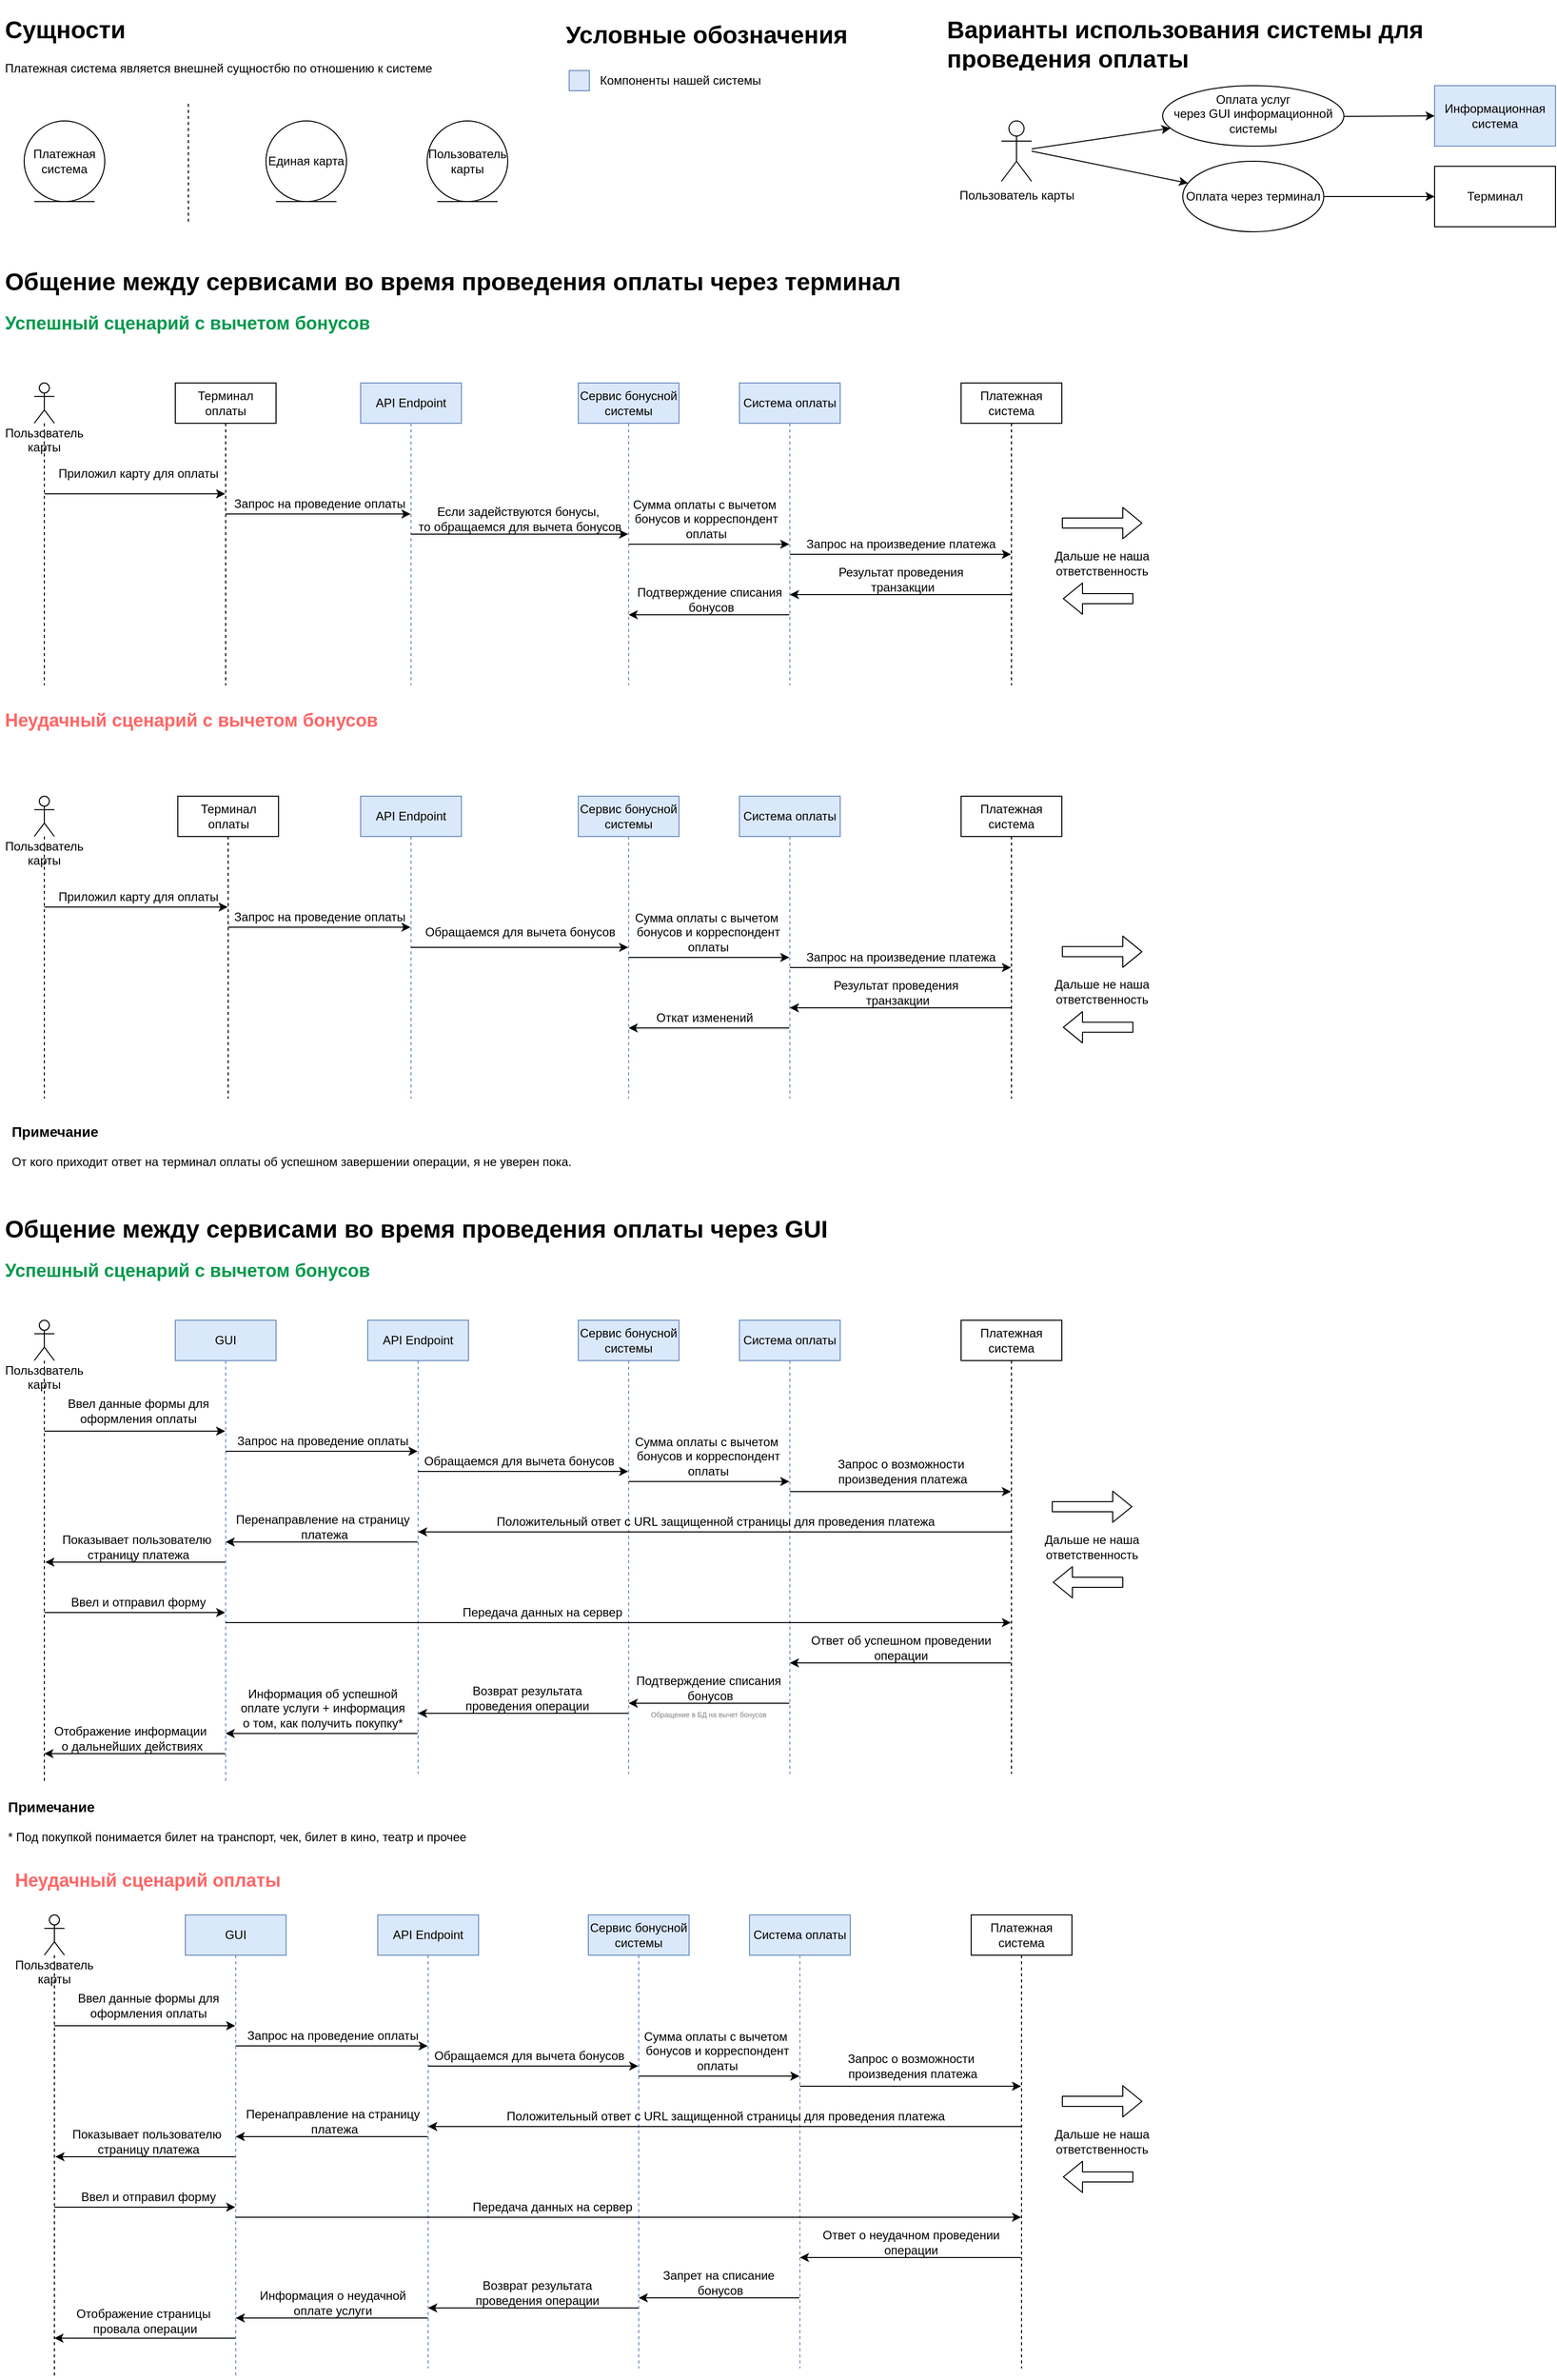 <mxfile version="14.6.13" type="github">
  <diagram name="Page-1" id="b5b7bab2-c9e2-2cf4-8b2a-24fd1a2a6d21">
    <mxGraphModel dx="1718" dy="962" grid="1" gridSize="10" guides="1" tooltips="1" connect="1" arrows="1" fold="1" page="1" pageScale="1" pageWidth="827" pageHeight="1169" background="#ffffff" math="0" shadow="0">
      <root>
        <mxCell id="0" />
        <mxCell id="1" parent="0" />
        <mxCell id="iYccVyNMG8m_rvMF1CmS-1" value="Единая карта" style="ellipse;shape=umlEntity;whiteSpace=wrap;html=1;" parent="1" vertex="1">
          <mxGeometry x="279" y="120" width="80" height="80" as="geometry" />
        </mxCell>
        <mxCell id="iYccVyNMG8m_rvMF1CmS-2" value="Платежная система" style="ellipse;shape=umlEntity;whiteSpace=wrap;html=1;" parent="1" vertex="1">
          <mxGeometry x="39" y="120" width="80" height="80" as="geometry" />
        </mxCell>
        <mxCell id="iYccVyNMG8m_rvMF1CmS-4" value="" style="endArrow=none;dashed=1;html=1;" parent="1" edge="1">
          <mxGeometry width="50" height="50" relative="1" as="geometry">
            <mxPoint x="202" y="220" as="sourcePoint" />
            <mxPoint x="202" y="100" as="targetPoint" />
          </mxGeometry>
        </mxCell>
        <mxCell id="iYccVyNMG8m_rvMF1CmS-5" value="Пользователь карты" style="ellipse;shape=umlEntity;whiteSpace=wrap;html=1;" parent="1" vertex="1">
          <mxGeometry x="439" y="120" width="80" height="80" as="geometry" />
        </mxCell>
        <mxCell id="iYccVyNMG8m_rvMF1CmS-6" value="Пользователь карты" style="shape=umlLifeline;participant=umlActor;perimeter=lifelinePerimeter;whiteSpace=wrap;html=1;container=1;collapsible=0;recursiveResize=0;verticalAlign=top;spacingTop=36;outlineConnect=0;" parent="1" vertex="1">
          <mxGeometry x="49" y="380" width="20" height="300" as="geometry" />
        </mxCell>
        <mxCell id="iYccVyNMG8m_rvMF1CmS-8" value="Терминал оплаты" style="shape=umlLifeline;perimeter=lifelinePerimeter;whiteSpace=wrap;html=1;container=1;collapsible=0;recursiveResize=0;outlineConnect=0;" parent="1" vertex="1">
          <mxGeometry x="189" y="380" width="100" height="300" as="geometry" />
        </mxCell>
        <mxCell id="iYccVyNMG8m_rvMF1CmS-9" value="Система оплаты" style="shape=umlLifeline;perimeter=lifelinePerimeter;whiteSpace=wrap;html=1;container=1;collapsible=0;recursiveResize=0;outlineConnect=0;fillColor=#dae8fc;strokeColor=#6c8ebf;" parent="1" vertex="1">
          <mxGeometry x="749" y="380" width="100" height="300" as="geometry" />
        </mxCell>
        <mxCell id="iYccVyNMG8m_rvMF1CmS-10" value="" style="endArrow=classic;html=1;" parent="1" source="iYccVyNMG8m_rvMF1CmS-6" target="iYccVyNMG8m_rvMF1CmS-8" edge="1">
          <mxGeometry width="50" height="50" relative="1" as="geometry">
            <mxPoint x="759" y="600" as="sourcePoint" />
            <mxPoint x="199" y="550" as="targetPoint" />
            <Array as="points">
              <mxPoint x="149" y="490" />
            </Array>
          </mxGeometry>
        </mxCell>
        <mxCell id="iYccVyNMG8m_rvMF1CmS-11" value="Приложил карту для оплаты" style="text;html=1;align=center;verticalAlign=middle;resizable=0;points=[];autosize=1;strokeColor=none;" parent="1" vertex="1">
          <mxGeometry x="66.5" y="460" width="170" height="20" as="geometry" />
        </mxCell>
        <mxCell id="iYccVyNMG8m_rvMF1CmS-12" value="" style="endArrow=classic;html=1;" parent="1" source="iYccVyNMG8m_rvMF1CmS-8" target="0FdupeE7xN0s7BzkX030-4" edge="1">
          <mxGeometry width="50" height="50" relative="1" as="geometry">
            <mxPoint x="759" y="600" as="sourcePoint" />
            <mxPoint x="449" y="510" as="targetPoint" />
            <Array as="points">
              <mxPoint x="349" y="510" />
            </Array>
          </mxGeometry>
        </mxCell>
        <mxCell id="iYccVyNMG8m_rvMF1CmS-13" value="Запрос на проведение оплаты" style="text;html=1;align=center;verticalAlign=middle;resizable=0;points=[];autosize=1;strokeColor=none;" parent="1" vertex="1">
          <mxGeometry x="236.5" y="490" width="190" height="20" as="geometry" />
        </mxCell>
        <mxCell id="iYccVyNMG8m_rvMF1CmS-14" value="&lt;h1&gt;Сущности&lt;/h1&gt;&lt;p&gt;Платежная система является внешней сущностбю по отношению к системе&lt;/p&gt;" style="text;html=1;strokeColor=none;fillColor=none;spacing=5;spacingTop=-20;whiteSpace=wrap;overflow=hidden;rounded=0;" parent="1" vertex="1">
          <mxGeometry x="15" y="10" width="535" height="80" as="geometry" />
        </mxCell>
        <mxCell id="iYccVyNMG8m_rvMF1CmS-15" value="&lt;h1&gt;&lt;/h1&gt;&lt;h1&gt;Общение между сервисами во время проведения оплаты через терминал&lt;/h1&gt;&lt;h2&gt;&lt;font color=&quot;#00994d&quot;&gt;Успешный сценарий с вычетом бонусов&lt;/font&gt;&lt;/h2&gt;" style="text;html=1;strokeColor=none;fillColor=none;spacing=5;spacingTop=-20;whiteSpace=wrap;overflow=hidden;rounded=0;" parent="1" vertex="1">
          <mxGeometry x="15" y="260" width="905" height="90" as="geometry" />
        </mxCell>
        <mxCell id="iYccVyNMG8m_rvMF1CmS-27" value="" style="edgeStyle=orthogonalEdgeStyle;rounded=0;orthogonalLoop=1;jettySize=auto;html=1;" parent="1" source="iYccVyNMG8m_rvMF1CmS-9" target="iYccVyNMG8m_rvMF1CmS-26" edge="1">
          <mxGeometry relative="1" as="geometry">
            <mxPoint x="459" y="530" as="sourcePoint" />
            <Array as="points">
              <mxPoint x="889" y="550" />
              <mxPoint x="889" y="550" />
            </Array>
          </mxGeometry>
        </mxCell>
        <mxCell id="iYccVyNMG8m_rvMF1CmS-16" value="Сервис бонусной системы" style="shape=umlLifeline;perimeter=lifelinePerimeter;whiteSpace=wrap;html=1;container=1;collapsible=0;recursiveResize=0;outlineConnect=0;fillColor=#dae8fc;strokeColor=#6c8ebf;" parent="1" vertex="1">
          <mxGeometry x="589" y="380" width="100" height="300" as="geometry" />
        </mxCell>
        <mxCell id="iYccVyNMG8m_rvMF1CmS-18" value="Запрос на произведение платежа" style="text;html=1;align=center;verticalAlign=middle;resizable=0;points=[];autosize=1;strokeColor=none;" parent="1" vertex="1">
          <mxGeometry x="809" y="530" width="200" height="20" as="geometry" />
        </mxCell>
        <mxCell id="iYccVyNMG8m_rvMF1CmS-20" value="Результат проведения&lt;br&gt;&amp;nbsp;транзакции" style="text;html=1;align=center;verticalAlign=middle;resizable=0;points=[];autosize=1;strokeColor=none;" parent="1" vertex="1">
          <mxGeometry x="839" y="560" width="140" height="30" as="geometry" />
        </mxCell>
        <mxCell id="iYccVyNMG8m_rvMF1CmS-26" value="Платежная система" style="shape=umlLifeline;perimeter=lifelinePerimeter;whiteSpace=wrap;html=1;container=1;collapsible=0;recursiveResize=0;outlineConnect=0;" parent="1" vertex="1">
          <mxGeometry x="969" y="380" width="100" height="300" as="geometry" />
        </mxCell>
        <mxCell id="iYccVyNMG8m_rvMF1CmS-30" value="" style="endArrow=classic;html=1;" parent="1" source="iYccVyNMG8m_rvMF1CmS-26" target="iYccVyNMG8m_rvMF1CmS-9" edge="1">
          <mxGeometry width="50" height="50" relative="1" as="geometry">
            <mxPoint x="759" y="580" as="sourcePoint" />
            <mxPoint x="439" y="600" as="targetPoint" />
            <Array as="points">
              <mxPoint x="809" y="590" />
            </Array>
          </mxGeometry>
        </mxCell>
        <mxCell id="0FdupeE7xN0s7BzkX030-4" value="API Endpoint" style="shape=umlLifeline;perimeter=lifelinePerimeter;whiteSpace=wrap;html=1;container=1;collapsible=0;recursiveResize=0;outlineConnect=0;fillColor=#dae8fc;strokeColor=#6c8ebf;" vertex="1" parent="1">
          <mxGeometry x="373" y="380" width="100" height="300" as="geometry" />
        </mxCell>
        <mxCell id="0FdupeE7xN0s7BzkX030-6" value="" style="endArrow=classic;html=1;" edge="1" parent="1" source="0FdupeE7xN0s7BzkX030-4" target="iYccVyNMG8m_rvMF1CmS-16">
          <mxGeometry width="50" height="50" relative="1" as="geometry">
            <mxPoint x="509" y="570" as="sourcePoint" />
            <mxPoint x="539" y="520" as="targetPoint" />
            <Array as="points">
              <mxPoint x="469" y="530" />
            </Array>
          </mxGeometry>
        </mxCell>
        <mxCell id="0FdupeE7xN0s7BzkX030-7" value="Если задействуются бонусы,&lt;br&gt;&amp;nbsp;то обращаемся для вычета бонусов" style="text;html=1;align=center;verticalAlign=middle;resizable=0;points=[];autosize=1;strokeColor=none;" vertex="1" parent="1">
          <mxGeometry x="419" y="500" width="220" height="30" as="geometry" />
        </mxCell>
        <mxCell id="0FdupeE7xN0s7BzkX030-8" value="" style="endArrow=classic;html=1;" edge="1" parent="1" source="iYccVyNMG8m_rvMF1CmS-9" target="iYccVyNMG8m_rvMF1CmS-16">
          <mxGeometry width="50" height="50" relative="1" as="geometry">
            <mxPoint x="878.57" y="595" as="sourcePoint" />
            <mxPoint x="658.999" y="595" as="targetPoint" />
            <Array as="points">
              <mxPoint x="719" y="610" />
            </Array>
          </mxGeometry>
        </mxCell>
        <mxCell id="0FdupeE7xN0s7BzkX030-9" value="Подтверждение списания&lt;br&gt;&amp;nbsp;бонусов" style="text;html=1;align=center;verticalAlign=middle;resizable=0;points=[];autosize=1;strokeColor=none;" vertex="1" parent="1">
          <mxGeometry x="639" y="580" width="160" height="30" as="geometry" />
        </mxCell>
        <mxCell id="0FdupeE7xN0s7BzkX030-12" value="" style="endArrow=classic;html=1;" edge="1" parent="1" source="iYccVyNMG8m_rvMF1CmS-16" target="iYccVyNMG8m_rvMF1CmS-9">
          <mxGeometry width="50" height="50" relative="1" as="geometry">
            <mxPoint x="509" y="600" as="sourcePoint" />
            <mxPoint x="559" y="550" as="targetPoint" />
            <Array as="points">
              <mxPoint x="699" y="540" />
            </Array>
          </mxGeometry>
        </mxCell>
        <mxCell id="0FdupeE7xN0s7BzkX030-16" value="Пользователь карты" style="shape=umlLifeline;participant=umlActor;perimeter=lifelinePerimeter;whiteSpace=wrap;html=1;container=1;collapsible=0;recursiveResize=0;verticalAlign=top;spacingTop=36;outlineConnect=0;" vertex="1" parent="1">
          <mxGeometry x="49" y="790" width="20" height="300" as="geometry" />
        </mxCell>
        <mxCell id="0FdupeE7xN0s7BzkX030-17" value="Терминал оплаты" style="shape=umlLifeline;perimeter=lifelinePerimeter;whiteSpace=wrap;html=1;container=1;collapsible=0;recursiveResize=0;outlineConnect=0;" vertex="1" parent="1">
          <mxGeometry x="191.5" y="790" width="100" height="300" as="geometry" />
        </mxCell>
        <mxCell id="0FdupeE7xN0s7BzkX030-18" value="Система оплаты" style="shape=umlLifeline;perimeter=lifelinePerimeter;whiteSpace=wrap;html=1;container=1;collapsible=0;recursiveResize=0;outlineConnect=0;fillColor=#dae8fc;strokeColor=#6c8ebf;" vertex="1" parent="1">
          <mxGeometry x="749" y="790" width="100" height="300" as="geometry" />
        </mxCell>
        <mxCell id="0FdupeE7xN0s7BzkX030-19" value="" style="endArrow=classic;html=1;" edge="1" parent="1" source="0FdupeE7xN0s7BzkX030-16" target="0FdupeE7xN0s7BzkX030-17">
          <mxGeometry width="50" height="50" relative="1" as="geometry">
            <mxPoint x="759" y="1010" as="sourcePoint" />
            <mxPoint x="199" y="960" as="targetPoint" />
            <Array as="points">
              <mxPoint x="149" y="900" />
            </Array>
          </mxGeometry>
        </mxCell>
        <mxCell id="0FdupeE7xN0s7BzkX030-20" value="Приложил карту для оплаты" style="text;html=1;align=center;verticalAlign=middle;resizable=0;points=[];autosize=1;strokeColor=none;" vertex="1" parent="1">
          <mxGeometry x="66.5" y="880" width="170" height="20" as="geometry" />
        </mxCell>
        <mxCell id="0FdupeE7xN0s7BzkX030-21" value="" style="endArrow=classic;html=1;" edge="1" parent="1" source="0FdupeE7xN0s7BzkX030-17" target="0FdupeE7xN0s7BzkX030-30">
          <mxGeometry width="50" height="50" relative="1" as="geometry">
            <mxPoint x="759" y="1010" as="sourcePoint" />
            <mxPoint x="449" y="920" as="targetPoint" />
            <Array as="points">
              <mxPoint x="349" y="920" />
            </Array>
          </mxGeometry>
        </mxCell>
        <mxCell id="0FdupeE7xN0s7BzkX030-22" value="Запрос на проведение оплаты" style="text;html=1;align=center;verticalAlign=middle;resizable=0;points=[];autosize=1;strokeColor=none;" vertex="1" parent="1">
          <mxGeometry x="236.5" y="900" width="190" height="20" as="geometry" />
        </mxCell>
        <mxCell id="0FdupeE7xN0s7BzkX030-23" value="&lt;h2&gt;&lt;font color=&quot;#ff6666&quot;&gt;Неудачный сценарий с вычетом бонусов&lt;/font&gt;&lt;/h2&gt;" style="text;html=1;strokeColor=none;fillColor=none;spacing=5;spacingTop=-20;whiteSpace=wrap;overflow=hidden;rounded=0;" vertex="1" parent="1">
          <mxGeometry x="15" y="700" width="705" height="40" as="geometry" />
        </mxCell>
        <mxCell id="0FdupeE7xN0s7BzkX030-24" value="" style="edgeStyle=orthogonalEdgeStyle;rounded=0;orthogonalLoop=1;jettySize=auto;html=1;" edge="1" parent="1" source="0FdupeE7xN0s7BzkX030-18" target="0FdupeE7xN0s7BzkX030-28">
          <mxGeometry relative="1" as="geometry">
            <mxPoint x="459" y="940" as="sourcePoint" />
            <Array as="points">
              <mxPoint x="889" y="960" />
              <mxPoint x="889" y="960" />
            </Array>
          </mxGeometry>
        </mxCell>
        <mxCell id="0FdupeE7xN0s7BzkX030-25" value="Сервис бонусной системы" style="shape=umlLifeline;perimeter=lifelinePerimeter;whiteSpace=wrap;html=1;container=1;collapsible=0;recursiveResize=0;outlineConnect=0;fillColor=#dae8fc;strokeColor=#6c8ebf;" vertex="1" parent="1">
          <mxGeometry x="589" y="790" width="100" height="300" as="geometry" />
        </mxCell>
        <mxCell id="0FdupeE7xN0s7BzkX030-26" value="Запрос на произведение платежа" style="text;html=1;align=center;verticalAlign=middle;resizable=0;points=[];autosize=1;strokeColor=none;" vertex="1" parent="1">
          <mxGeometry x="809" y="940" width="200" height="20" as="geometry" />
        </mxCell>
        <mxCell id="0FdupeE7xN0s7BzkX030-27" value="Результат проведения&lt;br&gt;&amp;nbsp;транзакции" style="text;html=1;align=center;verticalAlign=middle;resizable=0;points=[];autosize=1;strokeColor=none;" vertex="1" parent="1">
          <mxGeometry x="834" y="970" width="140" height="30" as="geometry" />
        </mxCell>
        <mxCell id="0FdupeE7xN0s7BzkX030-28" value="Платежная система" style="shape=umlLifeline;perimeter=lifelinePerimeter;whiteSpace=wrap;html=1;container=1;collapsible=0;recursiveResize=0;outlineConnect=0;" vertex="1" parent="1">
          <mxGeometry x="969" y="790" width="100" height="300" as="geometry" />
        </mxCell>
        <mxCell id="0FdupeE7xN0s7BzkX030-29" value="" style="endArrow=classic;html=1;" edge="1" parent="1" source="0FdupeE7xN0s7BzkX030-28" target="0FdupeE7xN0s7BzkX030-18">
          <mxGeometry width="50" height="50" relative="1" as="geometry">
            <mxPoint x="759" y="990" as="sourcePoint" />
            <mxPoint x="439" y="1010" as="targetPoint" />
            <Array as="points">
              <mxPoint x="809" y="1000" />
            </Array>
          </mxGeometry>
        </mxCell>
        <mxCell id="0FdupeE7xN0s7BzkX030-30" value="API Endpoint" style="shape=umlLifeline;perimeter=lifelinePerimeter;whiteSpace=wrap;html=1;container=1;collapsible=0;recursiveResize=0;outlineConnect=0;fillColor=#dae8fc;strokeColor=#6c8ebf;" vertex="1" parent="1">
          <mxGeometry x="373" y="790" width="100" height="300" as="geometry" />
        </mxCell>
        <mxCell id="0FdupeE7xN0s7BzkX030-31" value="" style="endArrow=classic;html=1;" edge="1" parent="1" source="0FdupeE7xN0s7BzkX030-30" target="0FdupeE7xN0s7BzkX030-25">
          <mxGeometry width="50" height="50" relative="1" as="geometry">
            <mxPoint x="509" y="980" as="sourcePoint" />
            <mxPoint x="539" y="930" as="targetPoint" />
            <Array as="points">
              <mxPoint x="469" y="940" />
            </Array>
          </mxGeometry>
        </mxCell>
        <mxCell id="0FdupeE7xN0s7BzkX030-32" value="Обращаемся для вычета бонусов" style="text;html=1;align=center;verticalAlign=middle;resizable=0;points=[];autosize=1;strokeColor=none;" vertex="1" parent="1">
          <mxGeometry x="431" y="915" width="200" height="20" as="geometry" />
        </mxCell>
        <mxCell id="0FdupeE7xN0s7BzkX030-33" value="" style="endArrow=classic;html=1;" edge="1" parent="1" source="0FdupeE7xN0s7BzkX030-18" target="0FdupeE7xN0s7BzkX030-25">
          <mxGeometry width="50" height="50" relative="1" as="geometry">
            <mxPoint x="878.57" y="1005" as="sourcePoint" />
            <mxPoint x="658.999" y="1005" as="targetPoint" />
            <Array as="points">
              <mxPoint x="719" y="1020" />
            </Array>
          </mxGeometry>
        </mxCell>
        <mxCell id="0FdupeE7xN0s7BzkX030-34" value="Откат изменений" style="text;html=1;align=center;verticalAlign=middle;resizable=0;points=[];autosize=1;strokeColor=none;" vertex="1" parent="1">
          <mxGeometry x="659" y="1000" width="110" height="20" as="geometry" />
        </mxCell>
        <mxCell id="0FdupeE7xN0s7BzkX030-35" value="&lt;h3 style=&quot;text-align: left&quot;&gt;Примечание&lt;/h3&gt;&lt;div style=&quot;text-align: left&quot;&gt;&lt;span style=&quot;text-align: center&quot;&gt;От кого приходит ответ на терминал оплаты об успешном завершении операции, я не уверен пока.&lt;/span&gt;&lt;br&gt;&lt;/div&gt;" style="text;html=1;align=center;verticalAlign=middle;resizable=0;points=[];autosize=1;strokeColor=none;" vertex="1" parent="1">
          <mxGeometry x="19" y="1100" width="570" height="60" as="geometry" />
        </mxCell>
        <mxCell id="0FdupeE7xN0s7BzkX030-36" value="" style="endArrow=classic;html=1;" edge="1" parent="1" source="0FdupeE7xN0s7BzkX030-25" target="0FdupeE7xN0s7BzkX030-18">
          <mxGeometry width="50" height="50" relative="1" as="geometry">
            <mxPoint x="509" y="1010" as="sourcePoint" />
            <mxPoint x="559" y="960" as="targetPoint" />
            <Array as="points">
              <mxPoint x="699" y="950" />
            </Array>
          </mxGeometry>
        </mxCell>
        <mxCell id="0FdupeE7xN0s7BzkX030-40" value="&lt;h1&gt;Условные обозначения&lt;/h1&gt;" style="text;html=1;align=center;verticalAlign=middle;resizable=0;points=[];autosize=1;strokeColor=none;" vertex="1" parent="1">
          <mxGeometry x="566" y="10" width="300" height="50" as="geometry" />
        </mxCell>
        <mxCell id="0FdupeE7xN0s7BzkX030-41" value="" style="whiteSpace=wrap;html=1;fillColor=#dae8fc;strokeColor=#6c8ebf;" vertex="1" parent="1">
          <mxGeometry x="580" y="70" width="20" height="20" as="geometry" />
        </mxCell>
        <mxCell id="0FdupeE7xN0s7BzkX030-42" value="Компоненты нашей системы" style="text;html=1;align=center;verticalAlign=middle;resizable=0;points=[];autosize=1;strokeColor=none;" vertex="1" parent="1">
          <mxGeometry x="600" y="70" width="180" height="20" as="geometry" />
        </mxCell>
        <mxCell id="0FdupeE7xN0s7BzkX030-53" value="" style="rounded=0;orthogonalLoop=1;jettySize=auto;html=1;" edge="1" parent="1" source="0FdupeE7xN0s7BzkX030-43" target="0FdupeE7xN0s7BzkX030-52">
          <mxGeometry relative="1" as="geometry" />
        </mxCell>
        <mxCell id="0FdupeE7xN0s7BzkX030-55" style="rounded=0;orthogonalLoop=1;jettySize=auto;html=1;" edge="1" parent="1" target="0FdupeE7xN0s7BzkX030-56">
          <mxGeometry relative="1" as="geometry">
            <mxPoint x="1159" y="250" as="targetPoint" />
            <mxPoint x="1039" y="150" as="sourcePoint" />
          </mxGeometry>
        </mxCell>
        <mxCell id="0FdupeE7xN0s7BzkX030-43" value="Пользователь карты" style="shape=umlActor;verticalLabelPosition=bottom;verticalAlign=top;html=1;" vertex="1" parent="1">
          <mxGeometry x="1009" y="120" width="30" height="60" as="geometry" />
        </mxCell>
        <mxCell id="0FdupeE7xN0s7BzkX030-47" value="Информационная система" style="rounded=0;whiteSpace=wrap;html=1;fillColor=#dae8fc;strokeColor=#6c8ebf;" vertex="1" parent="1">
          <mxGeometry x="1439" y="85" width="120" height="60" as="geometry" />
        </mxCell>
        <mxCell id="0FdupeE7xN0s7BzkX030-54" value="" style="rounded=0;orthogonalLoop=1;jettySize=auto;html=1;" edge="1" parent="1" source="0FdupeE7xN0s7BzkX030-52" target="0FdupeE7xN0s7BzkX030-47">
          <mxGeometry relative="1" as="geometry" />
        </mxCell>
        <mxCell id="0FdupeE7xN0s7BzkX030-52" value="Оплата услуг&lt;br&gt;через GUI информационной системы" style="ellipse;whiteSpace=wrap;html=1;verticalAlign=top;" vertex="1" parent="1">
          <mxGeometry x="1169" y="85" width="180" height="60" as="geometry" />
        </mxCell>
        <mxCell id="0FdupeE7xN0s7BzkX030-58" style="edgeStyle=none;rounded=0;orthogonalLoop=1;jettySize=auto;html=1;exitX=1;exitY=0.5;exitDx=0;exitDy=0;entryX=0;entryY=0.5;entryDx=0;entryDy=0;" edge="1" parent="1" source="0FdupeE7xN0s7BzkX030-56" target="0FdupeE7xN0s7BzkX030-57">
          <mxGeometry relative="1" as="geometry" />
        </mxCell>
        <mxCell id="0FdupeE7xN0s7BzkX030-56" value="Оплата через терминал" style="ellipse;whiteSpace=wrap;html=1;" vertex="1" parent="1">
          <mxGeometry x="1189" y="160" width="140" height="70" as="geometry" />
        </mxCell>
        <mxCell id="0FdupeE7xN0s7BzkX030-57" value="Терминал" style="whiteSpace=wrap;html=1;" vertex="1" parent="1">
          <mxGeometry x="1439" y="165" width="120" height="60" as="geometry" />
        </mxCell>
        <mxCell id="0FdupeE7xN0s7BzkX030-59" value="&lt;h1&gt;&lt;span&gt;Варианты использования системы для проведения оплаты&lt;/span&gt;&lt;br&gt;&lt;/h1&gt;" style="text;html=1;strokeColor=none;fillColor=none;spacing=5;spacingTop=-20;whiteSpace=wrap;overflow=hidden;rounded=0;" vertex="1" parent="1">
          <mxGeometry x="950" y="10" width="599" height="60" as="geometry" />
        </mxCell>
        <mxCell id="0FdupeE7xN0s7BzkX030-60" value="&lt;h1&gt;&lt;/h1&gt;&lt;h1&gt;Общение между сервисами во время проведения оплаты через GUI&lt;/h1&gt;&lt;h2&gt;&lt;font color=&quot;#00994d&quot;&gt;Успешный сценарий с вычетом бонусов&lt;/font&gt;&lt;/h2&gt;" style="text;html=1;strokeColor=none;fillColor=none;spacing=5;spacingTop=-20;whiteSpace=wrap;overflow=hidden;rounded=0;" vertex="1" parent="1">
          <mxGeometry x="15" y="1200" width="905" height="90" as="geometry" />
        </mxCell>
        <mxCell id="0FdupeE7xN0s7BzkX030-61" value="Пользователь карты" style="shape=umlLifeline;participant=umlActor;perimeter=lifelinePerimeter;whiteSpace=wrap;html=1;container=1;collapsible=0;recursiveResize=0;verticalAlign=top;spacingTop=36;outlineConnect=0;" vertex="1" parent="1">
          <mxGeometry x="49" y="1310" width="20" height="460" as="geometry" />
        </mxCell>
        <mxCell id="0FdupeE7xN0s7BzkX030-62" value="GUI" style="shape=umlLifeline;perimeter=lifelinePerimeter;whiteSpace=wrap;html=1;container=1;collapsible=0;recursiveResize=0;outlineConnect=0;fillColor=#dae8fc;strokeColor=#6c8ebf;" vertex="1" parent="1">
          <mxGeometry x="189" y="1310" width="100" height="460" as="geometry" />
        </mxCell>
        <mxCell id="0FdupeE7xN0s7BzkX030-63" value="Система оплаты" style="shape=umlLifeline;perimeter=lifelinePerimeter;whiteSpace=wrap;html=1;container=1;collapsible=0;recursiveResize=0;outlineConnect=0;fillColor=#dae8fc;strokeColor=#6c8ebf;" vertex="1" parent="1">
          <mxGeometry x="749" y="1310" width="100" height="450" as="geometry" />
        </mxCell>
        <mxCell id="0FdupeE7xN0s7BzkX030-64" value="" style="endArrow=classic;html=1;" edge="1" parent="1" source="0FdupeE7xN0s7BzkX030-61" target="0FdupeE7xN0s7BzkX030-62">
          <mxGeometry width="50" height="50" relative="1" as="geometry">
            <mxPoint x="759" y="1530" as="sourcePoint" />
            <mxPoint x="199" y="1480" as="targetPoint" />
            <Array as="points">
              <mxPoint x="149" y="1420" />
            </Array>
          </mxGeometry>
        </mxCell>
        <mxCell id="0FdupeE7xN0s7BzkX030-65" value="Ввел данные формы для &lt;br&gt;оформления оплаты" style="text;html=1;align=center;verticalAlign=middle;resizable=0;points=[];autosize=1;strokeColor=none;" vertex="1" parent="1">
          <mxGeometry x="71.5" y="1385" width="160" height="30" as="geometry" />
        </mxCell>
        <mxCell id="0FdupeE7xN0s7BzkX030-66" value="" style="endArrow=classic;html=1;" edge="1" parent="1" source="0FdupeE7xN0s7BzkX030-62" target="0FdupeE7xN0s7BzkX030-74">
          <mxGeometry width="50" height="50" relative="1" as="geometry">
            <mxPoint x="759" y="1530" as="sourcePoint" />
            <mxPoint x="449" y="1440" as="targetPoint" />
            <Array as="points">
              <mxPoint x="349" y="1440" />
            </Array>
          </mxGeometry>
        </mxCell>
        <mxCell id="0FdupeE7xN0s7BzkX030-67" value="Запрос на проведение оплаты" style="text;html=1;align=center;verticalAlign=middle;resizable=0;points=[];autosize=1;strokeColor=none;" vertex="1" parent="1">
          <mxGeometry x="240" y="1420" width="190" height="20" as="geometry" />
        </mxCell>
        <mxCell id="0FdupeE7xN0s7BzkX030-68" value="" style="edgeStyle=orthogonalEdgeStyle;rounded=0;orthogonalLoop=1;jettySize=auto;html=1;" edge="1" parent="1" source="0FdupeE7xN0s7BzkX030-63" target="0FdupeE7xN0s7BzkX030-72">
          <mxGeometry relative="1" as="geometry">
            <mxPoint x="459" y="1460" as="sourcePoint" />
            <Array as="points">
              <mxPoint x="889" y="1480" />
              <mxPoint x="889" y="1480" />
            </Array>
          </mxGeometry>
        </mxCell>
        <mxCell id="0FdupeE7xN0s7BzkX030-69" value="Сервис бонусной системы" style="shape=umlLifeline;perimeter=lifelinePerimeter;whiteSpace=wrap;html=1;container=1;collapsible=0;recursiveResize=0;outlineConnect=0;fillColor=#dae8fc;strokeColor=#6c8ebf;" vertex="1" parent="1">
          <mxGeometry x="589" y="1310" width="100" height="450" as="geometry" />
        </mxCell>
        <mxCell id="0FdupeE7xN0s7BzkX030-70" value="Запрос о возможности&lt;br&gt;&amp;nbsp;произведения платежа" style="text;html=1;align=center;verticalAlign=middle;resizable=0;points=[];autosize=1;strokeColor=none;" vertex="1" parent="1">
          <mxGeometry x="834" y="1445" width="150" height="30" as="geometry" />
        </mxCell>
        <mxCell id="0FdupeE7xN0s7BzkX030-71" value="Положительный ответ с URL защищенной страницы для проведения платежа" style="text;html=1;align=center;verticalAlign=middle;resizable=0;points=[];autosize=1;strokeColor=none;" vertex="1" parent="1">
          <mxGeometry x="500" y="1500" width="450" height="20" as="geometry" />
        </mxCell>
        <mxCell id="0FdupeE7xN0s7BzkX030-72" value="Платежная система" style="shape=umlLifeline;perimeter=lifelinePerimeter;whiteSpace=wrap;html=1;container=1;collapsible=0;recursiveResize=0;outlineConnect=0;" vertex="1" parent="1">
          <mxGeometry x="969" y="1310" width="100" height="450" as="geometry" />
        </mxCell>
        <mxCell id="0FdupeE7xN0s7BzkX030-73" value="" style="endArrow=classic;html=1;" edge="1" parent="1" source="0FdupeE7xN0s7BzkX030-72" target="0FdupeE7xN0s7BzkX030-74">
          <mxGeometry width="50" height="50" relative="1" as="geometry">
            <mxPoint x="759" y="1510" as="sourcePoint" />
            <mxPoint x="439" y="1530" as="targetPoint" />
            <Array as="points">
              <mxPoint x="809" y="1520" />
            </Array>
          </mxGeometry>
        </mxCell>
        <mxCell id="0FdupeE7xN0s7BzkX030-74" value="API Endpoint" style="shape=umlLifeline;perimeter=lifelinePerimeter;whiteSpace=wrap;html=1;container=1;collapsible=0;recursiveResize=0;outlineConnect=0;fillColor=#dae8fc;strokeColor=#6c8ebf;" vertex="1" parent="1">
          <mxGeometry x="380" y="1310" width="100" height="450" as="geometry" />
        </mxCell>
        <mxCell id="0FdupeE7xN0s7BzkX030-75" value="" style="endArrow=classic;html=1;" edge="1" parent="1" source="0FdupeE7xN0s7BzkX030-74" target="0FdupeE7xN0s7BzkX030-69">
          <mxGeometry width="50" height="50" relative="1" as="geometry">
            <mxPoint x="509" y="1500" as="sourcePoint" />
            <mxPoint x="539" y="1450" as="targetPoint" />
            <Array as="points">
              <mxPoint x="469" y="1460" />
            </Array>
          </mxGeometry>
        </mxCell>
        <mxCell id="0FdupeE7xN0s7BzkX030-76" value="Обращаемся для вычета бонусов" style="text;html=1;align=center;verticalAlign=middle;resizable=0;points=[];autosize=1;strokeColor=none;" vertex="1" parent="1">
          <mxGeometry x="430" y="1440" width="200" height="20" as="geometry" />
        </mxCell>
        <mxCell id="0FdupeE7xN0s7BzkX030-79" value="" style="endArrow=classic;html=1;" edge="1" parent="1" source="0FdupeE7xN0s7BzkX030-69" target="0FdupeE7xN0s7BzkX030-63">
          <mxGeometry width="50" height="50" relative="1" as="geometry">
            <mxPoint x="509" y="1530" as="sourcePoint" />
            <mxPoint x="559" y="1480" as="targetPoint" />
            <Array as="points">
              <mxPoint x="699" y="1470" />
            </Array>
          </mxGeometry>
        </mxCell>
        <mxCell id="0FdupeE7xN0s7BzkX030-80" value="Сумма оплаты с вычетом&lt;br&gt;&amp;nbsp;бонусов и корреспондент&lt;br&gt;&amp;nbsp;оплаты" style="text;html=1;align=center;verticalAlign=middle;resizable=0;points=[];autosize=1;strokeColor=none;" vertex="1" parent="1">
          <mxGeometry x="636" y="1420" width="160" height="50" as="geometry" />
        </mxCell>
        <mxCell id="0FdupeE7xN0s7BzkX030-81" value="" style="shape=flexArrow;endArrow=classic;html=1;" edge="1" parent="1">
          <mxGeometry width="50" height="50" relative="1" as="geometry">
            <mxPoint x="1059" y="1495" as="sourcePoint" />
            <mxPoint x="1139" y="1495" as="targetPoint" />
          </mxGeometry>
        </mxCell>
        <mxCell id="0FdupeE7xN0s7BzkX030-82" value="Дальше не наша ответственность" style="text;html=1;strokeColor=none;fillColor=none;align=center;verticalAlign=middle;whiteSpace=wrap;rounded=0;" vertex="1" parent="1">
          <mxGeometry x="1029" y="1525" width="140" height="20" as="geometry" />
        </mxCell>
        <mxCell id="0FdupeE7xN0s7BzkX030-85" value="" style="endArrow=classic;html=1;" edge="1" parent="1" source="0FdupeE7xN0s7BzkX030-74" target="0FdupeE7xN0s7BzkX030-62">
          <mxGeometry width="50" height="50" relative="1" as="geometry">
            <mxPoint x="510" y="1470" as="sourcePoint" />
            <mxPoint x="560" y="1420" as="targetPoint" />
            <Array as="points">
              <mxPoint x="310" y="1530" />
            </Array>
          </mxGeometry>
        </mxCell>
        <mxCell id="0FdupeE7xN0s7BzkX030-86" value="Перенаправление на страницу&lt;br&gt;&amp;nbsp;платежа" style="text;html=1;align=center;verticalAlign=middle;resizable=0;points=[];autosize=1;strokeColor=none;" vertex="1" parent="1">
          <mxGeometry x="240" y="1500" width="190" height="30" as="geometry" />
        </mxCell>
        <mxCell id="0FdupeE7xN0s7BzkX030-87" value="Показывает пользователю&amp;nbsp;&lt;br&gt;страницу платежа" style="text;html=1;align=center;verticalAlign=middle;resizable=0;points=[];autosize=1;strokeColor=none;" vertex="1" parent="1">
          <mxGeometry x="66.5" y="1520" width="170" height="30" as="geometry" />
        </mxCell>
        <mxCell id="0FdupeE7xN0s7BzkX030-88" value="" style="endArrow=classic;html=1;" edge="1" parent="1" source="0FdupeE7xN0s7BzkX030-62">
          <mxGeometry width="50" height="50" relative="1" as="geometry">
            <mxPoint x="620" y="1540" as="sourcePoint" />
            <mxPoint x="60" y="1550" as="targetPoint" />
          </mxGeometry>
        </mxCell>
        <mxCell id="0FdupeE7xN0s7BzkX030-89" value="" style="endArrow=classic;html=1;" edge="1" parent="1" source="0FdupeE7xN0s7BzkX030-61" target="0FdupeE7xN0s7BzkX030-62">
          <mxGeometry width="50" height="50" relative="1" as="geometry">
            <mxPoint x="620" y="1540" as="sourcePoint" />
            <mxPoint x="670" y="1490" as="targetPoint" />
            <Array as="points">
              <mxPoint x="180" y="1600" />
            </Array>
          </mxGeometry>
        </mxCell>
        <mxCell id="0FdupeE7xN0s7BzkX030-90" value="Ввел и отправил форму" style="text;html=1;align=center;verticalAlign=middle;resizable=0;points=[];autosize=1;strokeColor=none;" vertex="1" parent="1">
          <mxGeometry x="76.5" y="1580" width="150" height="20" as="geometry" />
        </mxCell>
        <mxCell id="0FdupeE7xN0s7BzkX030-91" value="Передача данных на сервер" style="text;html=1;align=center;verticalAlign=middle;resizable=0;points=[];autosize=1;strokeColor=none;" vertex="1" parent="1">
          <mxGeometry x="467.5" y="1590" width="170" height="20" as="geometry" />
        </mxCell>
        <mxCell id="0FdupeE7xN0s7BzkX030-92" value="" style="endArrow=classic;html=1;" edge="1" parent="1" source="0FdupeE7xN0s7BzkX030-62" target="0FdupeE7xN0s7BzkX030-72">
          <mxGeometry width="50" height="50" relative="1" as="geometry">
            <mxPoint x="620" y="1540" as="sourcePoint" />
            <mxPoint x="670" y="1490" as="targetPoint" />
            <Array as="points">
              <mxPoint x="380" y="1610" />
            </Array>
          </mxGeometry>
        </mxCell>
        <mxCell id="0FdupeE7xN0s7BzkX030-94" value="" style="endArrow=classic;html=1;" edge="1" parent="1" source="0FdupeE7xN0s7BzkX030-72" target="0FdupeE7xN0s7BzkX030-63">
          <mxGeometry width="50" height="50" relative="1" as="geometry">
            <mxPoint x="620" y="1540" as="sourcePoint" />
            <mxPoint x="670" y="1490" as="targetPoint" />
            <Array as="points">
              <mxPoint x="930" y="1650" />
            </Array>
          </mxGeometry>
        </mxCell>
        <mxCell id="0FdupeE7xN0s7BzkX030-95" value="Ответ об успешном проведении&lt;br&gt;операции" style="text;html=1;align=center;verticalAlign=middle;resizable=0;points=[];autosize=1;strokeColor=none;" vertex="1" parent="1">
          <mxGeometry x="814" y="1620" width="190" height="30" as="geometry" />
        </mxCell>
        <mxCell id="0FdupeE7xN0s7BzkX030-96" value="Подтверждение списания&lt;br&gt;&amp;nbsp;бонусов" style="text;html=1;align=center;verticalAlign=middle;resizable=0;points=[];autosize=1;strokeColor=none;" vertex="1" parent="1">
          <mxGeometry x="637.5" y="1660" width="160" height="30" as="geometry" />
        </mxCell>
        <mxCell id="0FdupeE7xN0s7BzkX030-97" value="" style="endArrow=classic;html=1;" edge="1" parent="1" source="0FdupeE7xN0s7BzkX030-63" target="0FdupeE7xN0s7BzkX030-69">
          <mxGeometry width="50" height="50" relative="1" as="geometry">
            <mxPoint x="620" y="1540" as="sourcePoint" />
            <mxPoint x="670" y="1490" as="targetPoint" />
            <Array as="points">
              <mxPoint x="750" y="1690" />
            </Array>
          </mxGeometry>
        </mxCell>
        <mxCell id="0FdupeE7xN0s7BzkX030-98" value="" style="shape=flexArrow;endArrow=classic;html=1;" edge="1" parent="1">
          <mxGeometry width="50" height="50" relative="1" as="geometry">
            <mxPoint x="1130" y="1570" as="sourcePoint" />
            <mxPoint x="1060" y="1570" as="targetPoint" />
          </mxGeometry>
        </mxCell>
        <mxCell id="0FdupeE7xN0s7BzkX030-101" value="" style="shape=flexArrow;endArrow=classic;html=1;" edge="1" parent="1">
          <mxGeometry width="50" height="50" relative="1" as="geometry">
            <mxPoint x="1069" y="944.31" as="sourcePoint" />
            <mxPoint x="1149" y="944.31" as="targetPoint" />
          </mxGeometry>
        </mxCell>
        <mxCell id="0FdupeE7xN0s7BzkX030-102" value="Дальше не наша ответственность" style="text;html=1;strokeColor=none;fillColor=none;align=center;verticalAlign=middle;whiteSpace=wrap;rounded=0;" vertex="1" parent="1">
          <mxGeometry x="1039" y="974.31" width="140" height="20" as="geometry" />
        </mxCell>
        <mxCell id="0FdupeE7xN0s7BzkX030-103" value="" style="shape=flexArrow;endArrow=classic;html=1;" edge="1" parent="1">
          <mxGeometry width="50" height="50" relative="1" as="geometry">
            <mxPoint x="1140" y="1019.31" as="sourcePoint" />
            <mxPoint x="1070" y="1019.31" as="targetPoint" />
          </mxGeometry>
        </mxCell>
        <mxCell id="0FdupeE7xN0s7BzkX030-104" value="" style="shape=flexArrow;endArrow=classic;html=1;" edge="1" parent="1">
          <mxGeometry width="50" height="50" relative="1" as="geometry">
            <mxPoint x="1069" y="519" as="sourcePoint" />
            <mxPoint x="1149" y="519" as="targetPoint" />
          </mxGeometry>
        </mxCell>
        <mxCell id="0FdupeE7xN0s7BzkX030-105" value="Дальше не наша ответственность" style="text;html=1;strokeColor=none;fillColor=none;align=center;verticalAlign=middle;whiteSpace=wrap;rounded=0;" vertex="1" parent="1">
          <mxGeometry x="1039" y="549" width="140" height="20" as="geometry" />
        </mxCell>
        <mxCell id="0FdupeE7xN0s7BzkX030-106" value="" style="shape=flexArrow;endArrow=classic;html=1;" edge="1" parent="1">
          <mxGeometry width="50" height="50" relative="1" as="geometry">
            <mxPoint x="1140" y="594" as="sourcePoint" />
            <mxPoint x="1070" y="594" as="targetPoint" />
          </mxGeometry>
        </mxCell>
        <mxCell id="0FdupeE7xN0s7BzkX030-107" value="Возврат результата &lt;br&gt;проведения операции" style="text;html=1;align=center;verticalAlign=middle;resizable=0;points=[];autosize=1;strokeColor=none;" vertex="1" parent="1">
          <mxGeometry x="467.5" y="1670" width="140" height="30" as="geometry" />
        </mxCell>
        <mxCell id="0FdupeE7xN0s7BzkX030-108" value="" style="endArrow=classic;html=1;" edge="1" parent="1" source="0FdupeE7xN0s7BzkX030-69" target="0FdupeE7xN0s7BzkX030-74">
          <mxGeometry width="50" height="50" relative="1" as="geometry">
            <mxPoint x="620" y="1450" as="sourcePoint" />
            <mxPoint x="670" y="1400" as="targetPoint" />
            <Array as="points">
              <mxPoint x="560" y="1700" />
            </Array>
          </mxGeometry>
        </mxCell>
        <mxCell id="0FdupeE7xN0s7BzkX030-109" value="Информация об успешной &lt;br&gt;оплате услуги + информация&lt;br&gt;о том, как получить покупку*" style="text;html=1;align=center;verticalAlign=middle;resizable=0;points=[];autosize=1;strokeColor=none;" vertex="1" parent="1">
          <mxGeometry x="245" y="1670" width="180" height="50" as="geometry" />
        </mxCell>
        <mxCell id="0FdupeE7xN0s7BzkX030-110" value="&lt;h3 style=&quot;text-align: left&quot;&gt;Примечание&lt;/h3&gt;&lt;div&gt;* Под покупкой понимается билет на транспорт, чек, билет в кино, театр и прочее&lt;/div&gt;" style="text;html=1;align=center;verticalAlign=middle;resizable=0;points=[];autosize=1;strokeColor=none;" vertex="1" parent="1">
          <mxGeometry x="15" y="1770" width="470" height="60" as="geometry" />
        </mxCell>
        <mxCell id="0FdupeE7xN0s7BzkX030-150" value="&lt;h1&gt;&lt;/h1&gt;&lt;h2&gt;&lt;font color=&quot;#ff6666&quot; style=&quot;font-size: 18px&quot;&gt;Неудачный сценарий оплаты&lt;/font&gt;&lt;/h2&gt;" style="text;html=1;strokeColor=none;fillColor=none;spacing=5;spacingTop=-20;whiteSpace=wrap;overflow=hidden;rounded=0;" vertex="1" parent="1">
          <mxGeometry x="25" y="1850" width="895" height="30" as="geometry" />
        </mxCell>
        <mxCell id="0FdupeE7xN0s7BzkX030-151" value="Пользователь карты" style="shape=umlLifeline;participant=umlActor;perimeter=lifelinePerimeter;whiteSpace=wrap;html=1;container=1;collapsible=0;recursiveResize=0;verticalAlign=top;spacingTop=36;outlineConnect=0;" vertex="1" parent="1">
          <mxGeometry x="59" y="1900" width="20" height="460" as="geometry" />
        </mxCell>
        <mxCell id="0FdupeE7xN0s7BzkX030-152" value="GUI" style="shape=umlLifeline;perimeter=lifelinePerimeter;whiteSpace=wrap;html=1;container=1;collapsible=0;recursiveResize=0;outlineConnect=0;fillColor=#dae8fc;strokeColor=#6c8ebf;" vertex="1" parent="1">
          <mxGeometry x="199" y="1900" width="100" height="460" as="geometry" />
        </mxCell>
        <mxCell id="0FdupeE7xN0s7BzkX030-153" value="Система оплаты" style="shape=umlLifeline;perimeter=lifelinePerimeter;whiteSpace=wrap;html=1;container=1;collapsible=0;recursiveResize=0;outlineConnect=0;fillColor=#dae8fc;strokeColor=#6c8ebf;" vertex="1" parent="1">
          <mxGeometry x="759" y="1900" width="100" height="450" as="geometry" />
        </mxCell>
        <mxCell id="0FdupeE7xN0s7BzkX030-154" value="" style="endArrow=classic;html=1;" edge="1" parent="1" source="0FdupeE7xN0s7BzkX030-151" target="0FdupeE7xN0s7BzkX030-152">
          <mxGeometry width="50" height="50" relative="1" as="geometry">
            <mxPoint x="769" y="2120" as="sourcePoint" />
            <mxPoint x="209" y="2070" as="targetPoint" />
            <Array as="points">
              <mxPoint x="159" y="2010" />
            </Array>
          </mxGeometry>
        </mxCell>
        <mxCell id="0FdupeE7xN0s7BzkX030-155" value="Ввел данные формы для &lt;br&gt;оформления оплаты" style="text;html=1;align=center;verticalAlign=middle;resizable=0;points=[];autosize=1;strokeColor=none;" vertex="1" parent="1">
          <mxGeometry x="81.5" y="1975" width="160" height="30" as="geometry" />
        </mxCell>
        <mxCell id="0FdupeE7xN0s7BzkX030-156" value="" style="endArrow=classic;html=1;" edge="1" parent="1" source="0FdupeE7xN0s7BzkX030-152" target="0FdupeE7xN0s7BzkX030-164">
          <mxGeometry width="50" height="50" relative="1" as="geometry">
            <mxPoint x="769" y="2120" as="sourcePoint" />
            <mxPoint x="459" y="2030" as="targetPoint" />
            <Array as="points">
              <mxPoint x="359" y="2030" />
            </Array>
          </mxGeometry>
        </mxCell>
        <mxCell id="0FdupeE7xN0s7BzkX030-157" value="Запрос на проведение оплаты" style="text;html=1;align=center;verticalAlign=middle;resizable=0;points=[];autosize=1;strokeColor=none;" vertex="1" parent="1">
          <mxGeometry x="250" y="2010" width="190" height="20" as="geometry" />
        </mxCell>
        <mxCell id="0FdupeE7xN0s7BzkX030-158" value="" style="edgeStyle=orthogonalEdgeStyle;rounded=0;orthogonalLoop=1;jettySize=auto;html=1;" edge="1" parent="1" source="0FdupeE7xN0s7BzkX030-153" target="0FdupeE7xN0s7BzkX030-162">
          <mxGeometry relative="1" as="geometry">
            <mxPoint x="469" y="2050" as="sourcePoint" />
            <Array as="points">
              <mxPoint x="899" y="2070" />
              <mxPoint x="899" y="2070" />
            </Array>
          </mxGeometry>
        </mxCell>
        <mxCell id="0FdupeE7xN0s7BzkX030-159" value="Сервис бонусной системы" style="shape=umlLifeline;perimeter=lifelinePerimeter;whiteSpace=wrap;html=1;container=1;collapsible=0;recursiveResize=0;outlineConnect=0;fillColor=#dae8fc;strokeColor=#6c8ebf;" vertex="1" parent="1">
          <mxGeometry x="599" y="1900" width="100" height="450" as="geometry" />
        </mxCell>
        <mxCell id="0FdupeE7xN0s7BzkX030-160" value="Запрос о возможности&lt;br&gt;&amp;nbsp;произведения платежа" style="text;html=1;align=center;verticalAlign=middle;resizable=0;points=[];autosize=1;strokeColor=none;" vertex="1" parent="1">
          <mxGeometry x="844" y="2035" width="150" height="30" as="geometry" />
        </mxCell>
        <mxCell id="0FdupeE7xN0s7BzkX030-161" value="Положительный ответ с URL защищенной страницы для проведения платежа" style="text;html=1;align=center;verticalAlign=middle;resizable=0;points=[];autosize=1;strokeColor=none;" vertex="1" parent="1">
          <mxGeometry x="510" y="2090" width="450" height="20" as="geometry" />
        </mxCell>
        <mxCell id="0FdupeE7xN0s7BzkX030-162" value="Платежная система" style="shape=umlLifeline;perimeter=lifelinePerimeter;whiteSpace=wrap;html=1;container=1;collapsible=0;recursiveResize=0;outlineConnect=0;" vertex="1" parent="1">
          <mxGeometry x="979" y="1900" width="100" height="450" as="geometry" />
        </mxCell>
        <mxCell id="0FdupeE7xN0s7BzkX030-163" value="" style="endArrow=classic;html=1;" edge="1" parent="1" source="0FdupeE7xN0s7BzkX030-162" target="0FdupeE7xN0s7BzkX030-164">
          <mxGeometry width="50" height="50" relative="1" as="geometry">
            <mxPoint x="769" y="2100" as="sourcePoint" />
            <mxPoint x="449" y="2120" as="targetPoint" />
            <Array as="points">
              <mxPoint x="819" y="2110" />
            </Array>
          </mxGeometry>
        </mxCell>
        <mxCell id="0FdupeE7xN0s7BzkX030-164" value="API Endpoint" style="shape=umlLifeline;perimeter=lifelinePerimeter;whiteSpace=wrap;html=1;container=1;collapsible=0;recursiveResize=0;outlineConnect=0;fillColor=#dae8fc;strokeColor=#6c8ebf;" vertex="1" parent="1">
          <mxGeometry x="390" y="1900" width="100" height="450" as="geometry" />
        </mxCell>
        <mxCell id="0FdupeE7xN0s7BzkX030-165" value="" style="endArrow=classic;html=1;" edge="1" parent="1" source="0FdupeE7xN0s7BzkX030-164" target="0FdupeE7xN0s7BzkX030-159">
          <mxGeometry width="50" height="50" relative="1" as="geometry">
            <mxPoint x="519" y="2090" as="sourcePoint" />
            <mxPoint x="549" y="2040" as="targetPoint" />
            <Array as="points">
              <mxPoint x="479" y="2050" />
            </Array>
          </mxGeometry>
        </mxCell>
        <mxCell id="0FdupeE7xN0s7BzkX030-166" value="Обращаемся для вычета бонусов" style="text;html=1;align=center;verticalAlign=middle;resizable=0;points=[];autosize=1;strokeColor=none;" vertex="1" parent="1">
          <mxGeometry x="440" y="2030" width="200" height="20" as="geometry" />
        </mxCell>
        <mxCell id="0FdupeE7xN0s7BzkX030-167" value="" style="endArrow=classic;html=1;" edge="1" parent="1" source="0FdupeE7xN0s7BzkX030-159" target="0FdupeE7xN0s7BzkX030-153">
          <mxGeometry width="50" height="50" relative="1" as="geometry">
            <mxPoint x="519" y="2120" as="sourcePoint" />
            <mxPoint x="569" y="2070" as="targetPoint" />
            <Array as="points">
              <mxPoint x="709" y="2060" />
            </Array>
          </mxGeometry>
        </mxCell>
        <mxCell id="0FdupeE7xN0s7BzkX030-169" value="" style="shape=flexArrow;endArrow=classic;html=1;" edge="1" parent="1">
          <mxGeometry width="50" height="50" relative="1" as="geometry">
            <mxPoint x="1069" y="2085" as="sourcePoint" />
            <mxPoint x="1149" y="2085" as="targetPoint" />
          </mxGeometry>
        </mxCell>
        <mxCell id="0FdupeE7xN0s7BzkX030-170" value="Дальше не наша ответственность" style="text;html=1;strokeColor=none;fillColor=none;align=center;verticalAlign=middle;whiteSpace=wrap;rounded=0;" vertex="1" parent="1">
          <mxGeometry x="1039" y="2115" width="140" height="20" as="geometry" />
        </mxCell>
        <mxCell id="0FdupeE7xN0s7BzkX030-171" value="" style="endArrow=classic;html=1;" edge="1" parent="1" source="0FdupeE7xN0s7BzkX030-164" target="0FdupeE7xN0s7BzkX030-152">
          <mxGeometry width="50" height="50" relative="1" as="geometry">
            <mxPoint x="520" y="2060" as="sourcePoint" />
            <mxPoint x="570" y="2010" as="targetPoint" />
            <Array as="points">
              <mxPoint x="320" y="2120" />
            </Array>
          </mxGeometry>
        </mxCell>
        <mxCell id="0FdupeE7xN0s7BzkX030-172" value="Перенаправление на страницу&lt;br&gt;&amp;nbsp;платежа" style="text;html=1;align=center;verticalAlign=middle;resizable=0;points=[];autosize=1;strokeColor=none;" vertex="1" parent="1">
          <mxGeometry x="250" y="2090" width="190" height="30" as="geometry" />
        </mxCell>
        <mxCell id="0FdupeE7xN0s7BzkX030-173" value="Показывает пользователю&amp;nbsp;&lt;br&gt;страницу платежа" style="text;html=1;align=center;verticalAlign=middle;resizable=0;points=[];autosize=1;strokeColor=none;" vertex="1" parent="1">
          <mxGeometry x="76.5" y="2110" width="170" height="30" as="geometry" />
        </mxCell>
        <mxCell id="0FdupeE7xN0s7BzkX030-174" value="" style="endArrow=classic;html=1;" edge="1" parent="1" source="0FdupeE7xN0s7BzkX030-152">
          <mxGeometry width="50" height="50" relative="1" as="geometry">
            <mxPoint x="630" y="2130" as="sourcePoint" />
            <mxPoint x="70" y="2140" as="targetPoint" />
          </mxGeometry>
        </mxCell>
        <mxCell id="0FdupeE7xN0s7BzkX030-175" value="" style="endArrow=classic;html=1;" edge="1" parent="1" source="0FdupeE7xN0s7BzkX030-151" target="0FdupeE7xN0s7BzkX030-152">
          <mxGeometry width="50" height="50" relative="1" as="geometry">
            <mxPoint x="630" y="2130" as="sourcePoint" />
            <mxPoint x="680" y="2080" as="targetPoint" />
            <Array as="points">
              <mxPoint x="190" y="2190" />
            </Array>
          </mxGeometry>
        </mxCell>
        <mxCell id="0FdupeE7xN0s7BzkX030-176" value="Ввел и отправил форму" style="text;html=1;align=center;verticalAlign=middle;resizable=0;points=[];autosize=1;strokeColor=none;" vertex="1" parent="1">
          <mxGeometry x="86.5" y="2170" width="150" height="20" as="geometry" />
        </mxCell>
        <mxCell id="0FdupeE7xN0s7BzkX030-177" value="Передача данных на сервер" style="text;html=1;align=center;verticalAlign=middle;resizable=0;points=[];autosize=1;strokeColor=none;" vertex="1" parent="1">
          <mxGeometry x="477.5" y="2180" width="170" height="20" as="geometry" />
        </mxCell>
        <mxCell id="0FdupeE7xN0s7BzkX030-178" value="" style="endArrow=classic;html=1;" edge="1" parent="1" source="0FdupeE7xN0s7BzkX030-152" target="0FdupeE7xN0s7BzkX030-162">
          <mxGeometry width="50" height="50" relative="1" as="geometry">
            <mxPoint x="630" y="2130" as="sourcePoint" />
            <mxPoint x="680" y="2080" as="targetPoint" />
            <Array as="points">
              <mxPoint x="390" y="2200" />
            </Array>
          </mxGeometry>
        </mxCell>
        <mxCell id="0FdupeE7xN0s7BzkX030-179" value="" style="endArrow=classic;html=1;" edge="1" parent="1" source="0FdupeE7xN0s7BzkX030-162" target="0FdupeE7xN0s7BzkX030-153">
          <mxGeometry width="50" height="50" relative="1" as="geometry">
            <mxPoint x="630" y="2130" as="sourcePoint" />
            <mxPoint x="680" y="2080" as="targetPoint" />
            <Array as="points">
              <mxPoint x="940" y="2240" />
            </Array>
          </mxGeometry>
        </mxCell>
        <mxCell id="0FdupeE7xN0s7BzkX030-180" value="Ответ о неудачном проведении&lt;br&gt;операции" style="text;html=1;align=center;verticalAlign=middle;resizable=0;points=[];autosize=1;strokeColor=none;" vertex="1" parent="1">
          <mxGeometry x="824" y="2210" width="190" height="30" as="geometry" />
        </mxCell>
        <mxCell id="0FdupeE7xN0s7BzkX030-181" value="Запрет на списание&lt;br&gt;&amp;nbsp;бонусов" style="text;html=1;align=center;verticalAlign=middle;resizable=0;points=[];autosize=1;strokeColor=none;" vertex="1" parent="1">
          <mxGeometry x="662.5" y="2250" width="130" height="30" as="geometry" />
        </mxCell>
        <mxCell id="0FdupeE7xN0s7BzkX030-182" value="" style="endArrow=classic;html=1;" edge="1" parent="1" source="0FdupeE7xN0s7BzkX030-153" target="0FdupeE7xN0s7BzkX030-159">
          <mxGeometry width="50" height="50" relative="1" as="geometry">
            <mxPoint x="630" y="2130" as="sourcePoint" />
            <mxPoint x="680" y="2080" as="targetPoint" />
            <Array as="points">
              <mxPoint x="760" y="2280" />
            </Array>
          </mxGeometry>
        </mxCell>
        <mxCell id="0FdupeE7xN0s7BzkX030-183" value="" style="shape=flexArrow;endArrow=classic;html=1;" edge="1" parent="1">
          <mxGeometry width="50" height="50" relative="1" as="geometry">
            <mxPoint x="1140" y="2160" as="sourcePoint" />
            <mxPoint x="1070" y="2160" as="targetPoint" />
          </mxGeometry>
        </mxCell>
        <mxCell id="0FdupeE7xN0s7BzkX030-184" value="Возврат результата &lt;br&gt;проведения операции" style="text;html=1;align=center;verticalAlign=middle;resizable=0;points=[];autosize=1;strokeColor=none;" vertex="1" parent="1">
          <mxGeometry x="477.5" y="2260" width="140" height="30" as="geometry" />
        </mxCell>
        <mxCell id="0FdupeE7xN0s7BzkX030-185" value="" style="endArrow=classic;html=1;" edge="1" parent="1" source="0FdupeE7xN0s7BzkX030-159" target="0FdupeE7xN0s7BzkX030-164">
          <mxGeometry width="50" height="50" relative="1" as="geometry">
            <mxPoint x="630" y="2040" as="sourcePoint" />
            <mxPoint x="680" y="1990" as="targetPoint" />
            <Array as="points">
              <mxPoint x="570" y="2290" />
            </Array>
          </mxGeometry>
        </mxCell>
        <mxCell id="0FdupeE7xN0s7BzkX030-186" value="Информация о неудачной&lt;br&gt;оплате услуги" style="text;html=1;align=center;verticalAlign=middle;resizable=0;points=[];autosize=1;strokeColor=none;" vertex="1" parent="1">
          <mxGeometry x="265" y="2270" width="160" height="30" as="geometry" />
        </mxCell>
        <mxCell id="0FdupeE7xN0s7BzkX030-188" value="&lt;font style=&quot;font-size: 7px&quot; color=&quot;#808080&quot;&gt;Обращение в БД на вычет бонусов&lt;/font&gt;" style="text;html=1;align=center;verticalAlign=middle;resizable=0;points=[];autosize=1;strokeColor=none;" vertex="1" parent="1">
          <mxGeometry x="652.5" y="1690" width="130" height="20" as="geometry" />
        </mxCell>
        <mxCell id="0FdupeE7xN0s7BzkX030-189" value="Сумма оплаты с вычетом&lt;br&gt;&amp;nbsp;бонусов и корреспондент&lt;br&gt;&amp;nbsp;оплаты" style="text;html=1;align=center;verticalAlign=middle;resizable=0;points=[];autosize=1;strokeColor=none;" vertex="1" parent="1">
          <mxGeometry x="636" y="900" width="160" height="50" as="geometry" />
        </mxCell>
        <mxCell id="0FdupeE7xN0s7BzkX030-190" value="Сумма оплаты с вычетом&lt;br&gt;&amp;nbsp;бонусов и корреспондент&lt;br&gt;&amp;nbsp;оплаты" style="text;html=1;align=center;verticalAlign=middle;resizable=0;points=[];autosize=1;strokeColor=none;" vertex="1" parent="1">
          <mxGeometry x="634" y="490" width="160" height="50" as="geometry" />
        </mxCell>
        <mxCell id="0FdupeE7xN0s7BzkX030-191" value="Сумма оплаты с вычетом&lt;br&gt;&amp;nbsp;бонусов и корреспондент&lt;br&gt;&amp;nbsp;оплаты" style="text;html=1;align=center;verticalAlign=middle;resizable=0;points=[];autosize=1;strokeColor=none;" vertex="1" parent="1">
          <mxGeometry x="645" y="2010" width="160" height="50" as="geometry" />
        </mxCell>
        <mxCell id="0FdupeE7xN0s7BzkX030-192" value="" style="endArrow=classic;html=1;" edge="1" parent="1" source="0FdupeE7xN0s7BzkX030-74" target="0FdupeE7xN0s7BzkX030-62">
          <mxGeometry width="50" height="50" relative="1" as="geometry">
            <mxPoint x="510" y="1680" as="sourcePoint" />
            <mxPoint x="560" y="1630" as="targetPoint" />
            <Array as="points">
              <mxPoint x="360" y="1720" />
            </Array>
          </mxGeometry>
        </mxCell>
        <mxCell id="0FdupeE7xN0s7BzkX030-193" value="Отображение информации&lt;br&gt;&amp;nbsp;о дальнейших действиях" style="text;html=1;align=center;verticalAlign=middle;resizable=0;points=[];autosize=1;strokeColor=none;" vertex="1" parent="1">
          <mxGeometry x="59" y="1710" width="170" height="30" as="geometry" />
        </mxCell>
        <mxCell id="0FdupeE7xN0s7BzkX030-194" value="" style="endArrow=classic;html=1;" edge="1" parent="1" source="0FdupeE7xN0s7BzkX030-62" target="0FdupeE7xN0s7BzkX030-61">
          <mxGeometry width="50" height="50" relative="1" as="geometry">
            <mxPoint x="510" y="1570" as="sourcePoint" />
            <mxPoint x="60" y="1750" as="targetPoint" />
            <Array as="points">
              <mxPoint x="190" y="1740" />
            </Array>
          </mxGeometry>
        </mxCell>
        <mxCell id="0FdupeE7xN0s7BzkX030-197" value="Отображение страницы&lt;br&gt;&amp;nbsp;провала операции" style="text;html=1;align=center;verticalAlign=middle;resizable=0;points=[];autosize=1;strokeColor=none;" vertex="1" parent="1">
          <mxGeometry x="81.5" y="2288" width="150" height="30" as="geometry" />
        </mxCell>
        <mxCell id="0FdupeE7xN0s7BzkX030-198" value="" style="endArrow=classic;html=1;" edge="1" parent="1" source="0FdupeE7xN0s7BzkX030-164" target="0FdupeE7xN0s7BzkX030-152">
          <mxGeometry width="50" height="50" relative="1" as="geometry">
            <mxPoint x="510" y="2230" as="sourcePoint" />
            <mxPoint x="560" y="2180" as="targetPoint" />
            <Array as="points">
              <mxPoint x="370" y="2300" />
            </Array>
          </mxGeometry>
        </mxCell>
        <mxCell id="0FdupeE7xN0s7BzkX030-199" value="" style="endArrow=classic;html=1;" edge="1" parent="1" source="0FdupeE7xN0s7BzkX030-152" target="0FdupeE7xN0s7BzkX030-151">
          <mxGeometry width="50" height="50" relative="1" as="geometry">
            <mxPoint x="510" y="2330" as="sourcePoint" />
            <mxPoint x="560" y="2280" as="targetPoint" />
            <Array as="points">
              <mxPoint x="220" y="2320" />
            </Array>
          </mxGeometry>
        </mxCell>
      </root>
    </mxGraphModel>
  </diagram>
</mxfile>
